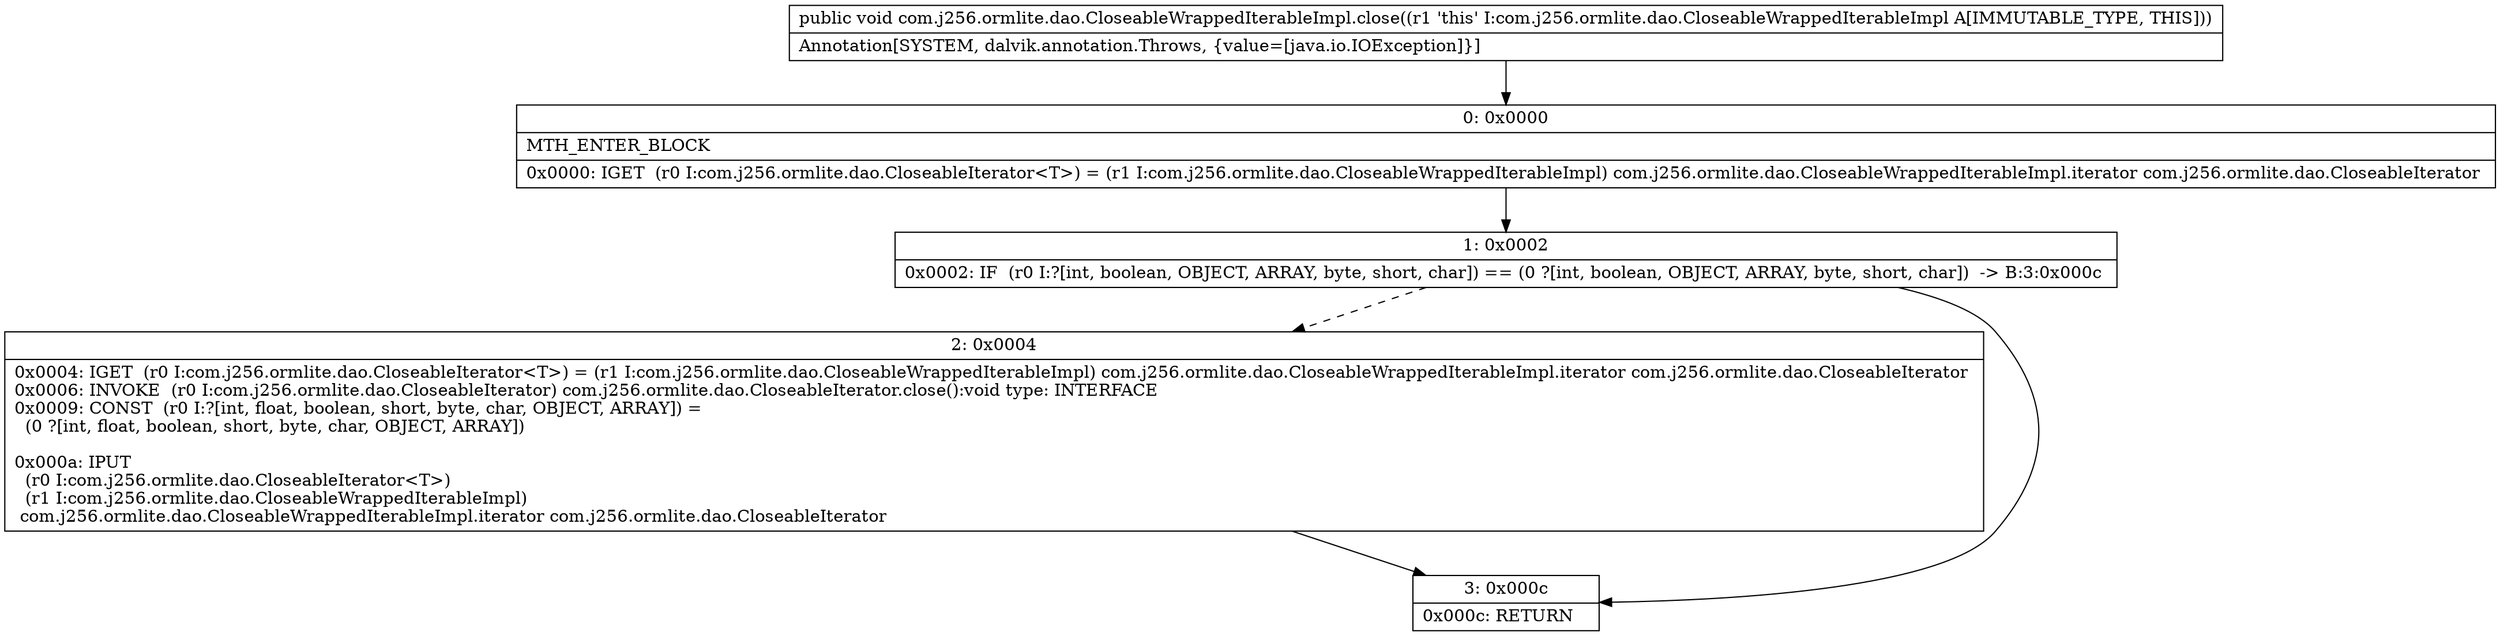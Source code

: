 digraph "CFG forcom.j256.ormlite.dao.CloseableWrappedIterableImpl.close()V" {
Node_0 [shape=record,label="{0\:\ 0x0000|MTH_ENTER_BLOCK\l|0x0000: IGET  (r0 I:com.j256.ormlite.dao.CloseableIterator\<T\>) = (r1 I:com.j256.ormlite.dao.CloseableWrappedIterableImpl) com.j256.ormlite.dao.CloseableWrappedIterableImpl.iterator com.j256.ormlite.dao.CloseableIterator \l}"];
Node_1 [shape=record,label="{1\:\ 0x0002|0x0002: IF  (r0 I:?[int, boolean, OBJECT, ARRAY, byte, short, char]) == (0 ?[int, boolean, OBJECT, ARRAY, byte, short, char])  \-\> B:3:0x000c \l}"];
Node_2 [shape=record,label="{2\:\ 0x0004|0x0004: IGET  (r0 I:com.j256.ormlite.dao.CloseableIterator\<T\>) = (r1 I:com.j256.ormlite.dao.CloseableWrappedIterableImpl) com.j256.ormlite.dao.CloseableWrappedIterableImpl.iterator com.j256.ormlite.dao.CloseableIterator \l0x0006: INVOKE  (r0 I:com.j256.ormlite.dao.CloseableIterator) com.j256.ormlite.dao.CloseableIterator.close():void type: INTERFACE \l0x0009: CONST  (r0 I:?[int, float, boolean, short, byte, char, OBJECT, ARRAY]) = \l  (0 ?[int, float, boolean, short, byte, char, OBJECT, ARRAY])\l \l0x000a: IPUT  \l  (r0 I:com.j256.ormlite.dao.CloseableIterator\<T\>)\l  (r1 I:com.j256.ormlite.dao.CloseableWrappedIterableImpl)\l com.j256.ormlite.dao.CloseableWrappedIterableImpl.iterator com.j256.ormlite.dao.CloseableIterator \l}"];
Node_3 [shape=record,label="{3\:\ 0x000c|0x000c: RETURN   \l}"];
MethodNode[shape=record,label="{public void com.j256.ormlite.dao.CloseableWrappedIterableImpl.close((r1 'this' I:com.j256.ormlite.dao.CloseableWrappedIterableImpl A[IMMUTABLE_TYPE, THIS]))  | Annotation[SYSTEM, dalvik.annotation.Throws, \{value=[java.io.IOException]\}]\l}"];
MethodNode -> Node_0;
Node_0 -> Node_1;
Node_1 -> Node_2[style=dashed];
Node_1 -> Node_3;
Node_2 -> Node_3;
}

